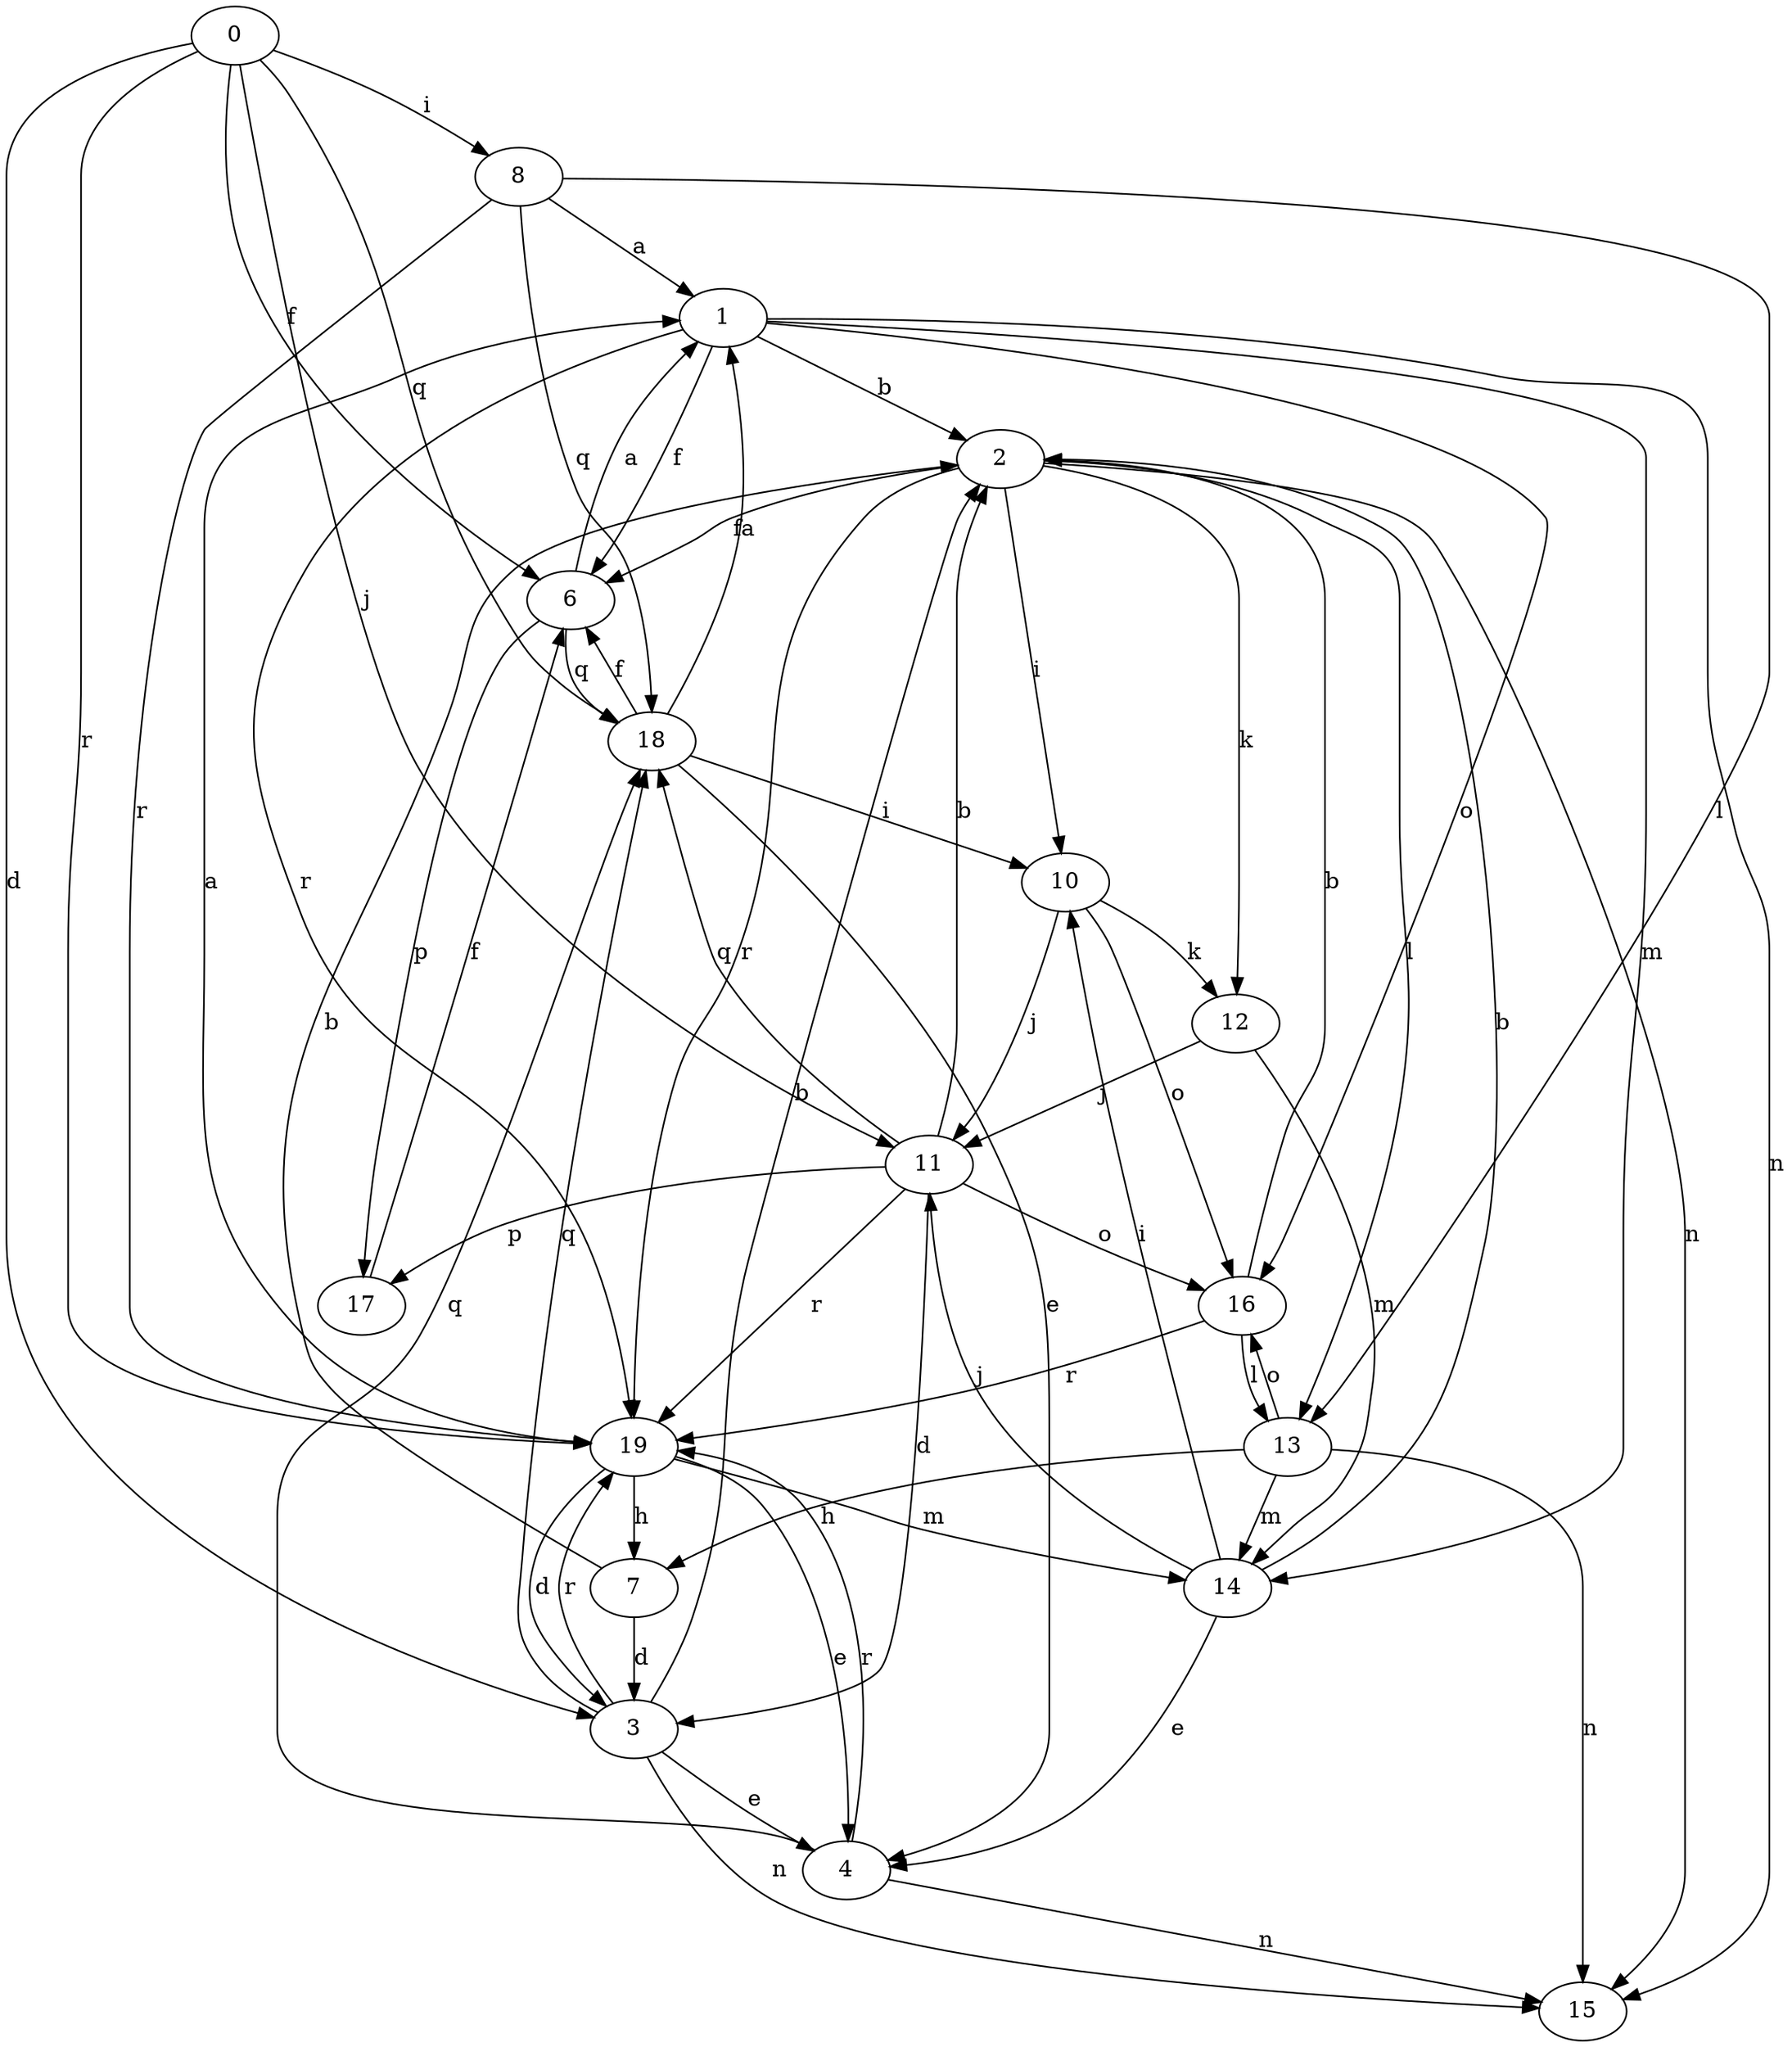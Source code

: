 strict digraph  {
1;
2;
3;
4;
6;
7;
0;
8;
10;
11;
12;
13;
14;
15;
16;
17;
18;
19;
1 -> 2  [label=b];
1 -> 6  [label=f];
1 -> 14  [label=m];
1 -> 15  [label=n];
1 -> 16  [label=o];
1 -> 19  [label=r];
2 -> 6  [label=f];
2 -> 10  [label=i];
2 -> 12  [label=k];
2 -> 13  [label=l];
2 -> 15  [label=n];
2 -> 19  [label=r];
3 -> 2  [label=b];
3 -> 4  [label=e];
3 -> 15  [label=n];
3 -> 18  [label=q];
3 -> 19  [label=r];
4 -> 15  [label=n];
4 -> 18  [label=q];
4 -> 19  [label=r];
6 -> 1  [label=a];
6 -> 17  [label=p];
6 -> 18  [label=q];
7 -> 2  [label=b];
7 -> 3  [label=d];
0 -> 3  [label=d];
0 -> 6  [label=f];
0 -> 8  [label=i];
0 -> 11  [label=j];
0 -> 18  [label=q];
0 -> 19  [label=r];
8 -> 1  [label=a];
8 -> 13  [label=l];
8 -> 18  [label=q];
8 -> 19  [label=r];
10 -> 11  [label=j];
10 -> 12  [label=k];
10 -> 16  [label=o];
11 -> 2  [label=b];
11 -> 3  [label=d];
11 -> 16  [label=o];
11 -> 17  [label=p];
11 -> 18  [label=q];
11 -> 19  [label=r];
12 -> 11  [label=j];
12 -> 14  [label=m];
13 -> 7  [label=h];
13 -> 14  [label=m];
13 -> 15  [label=n];
13 -> 16  [label=o];
14 -> 2  [label=b];
14 -> 4  [label=e];
14 -> 10  [label=i];
14 -> 11  [label=j];
16 -> 2  [label=b];
16 -> 13  [label=l];
16 -> 19  [label=r];
17 -> 6  [label=f];
18 -> 1  [label=a];
18 -> 4  [label=e];
18 -> 6  [label=f];
18 -> 10  [label=i];
19 -> 1  [label=a];
19 -> 3  [label=d];
19 -> 4  [label=e];
19 -> 7  [label=h];
19 -> 14  [label=m];
}
